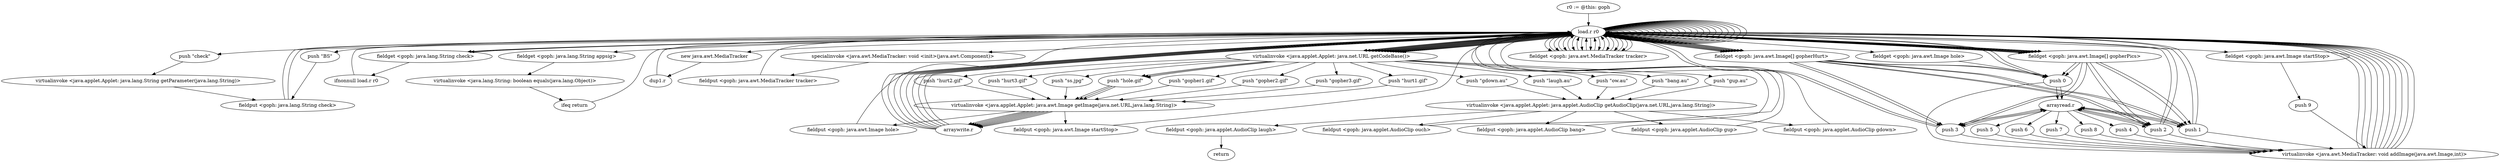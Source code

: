 digraph "" {
    "r0 := @this: goph"
    "load.r r0"
    "r0 := @this: goph"->"load.r r0";
    "load.r r0"->"load.r r0";
    "push \"check\""
    "load.r r0"->"push \"check\"";
    "virtualinvoke <java.applet.Applet: java.lang.String getParameter(java.lang.String)>"
    "push \"check\""->"virtualinvoke <java.applet.Applet: java.lang.String getParameter(java.lang.String)>";
    "fieldput <goph: java.lang.String check>"
    "virtualinvoke <java.applet.Applet: java.lang.String getParameter(java.lang.String)>"->"fieldput <goph: java.lang.String check>";
    "fieldput <goph: java.lang.String check>"->"load.r r0";
    "fieldget <goph: java.lang.String check>"
    "load.r r0"->"fieldget <goph: java.lang.String check>";
    "ifnonnull load.r r0"
    "fieldget <goph: java.lang.String check>"->"ifnonnull load.r r0";
    "ifnonnull load.r r0"->"load.r r0";
    "push \"BS\""
    "load.r r0"->"push \"BS\"";
    "push \"BS\""->"fieldput <goph: java.lang.String check>";
    "fieldput <goph: java.lang.String check>"->"load.r r0";
    "load.r r0"->"fieldget <goph: java.lang.String check>";
    "fieldget <goph: java.lang.String check>"->"load.r r0";
    "fieldget <goph: java.lang.String appsig>"
    "load.r r0"->"fieldget <goph: java.lang.String appsig>";
    "virtualinvoke <java.lang.String: boolean equals(java.lang.Object)>"
    "fieldget <goph: java.lang.String appsig>"->"virtualinvoke <java.lang.String: boolean equals(java.lang.Object)>";
    "ifeq return"
    "virtualinvoke <java.lang.String: boolean equals(java.lang.Object)>"->"ifeq return";
    "ifeq return"->"load.r r0";
    "new java.awt.MediaTracker"
    "load.r r0"->"new java.awt.MediaTracker";
    "dup1.r"
    "new java.awt.MediaTracker"->"dup1.r";
    "dup1.r"->"load.r r0";
    "specialinvoke <java.awt.MediaTracker: void <init>(java.awt.Component)>"
    "load.r r0"->"specialinvoke <java.awt.MediaTracker: void <init>(java.awt.Component)>";
    "fieldput <goph: java.awt.MediaTracker tracker>"
    "specialinvoke <java.awt.MediaTracker: void <init>(java.awt.Component)>"->"fieldput <goph: java.awt.MediaTracker tracker>";
    "fieldput <goph: java.awt.MediaTracker tracker>"->"load.r r0";
    "load.r r0"->"load.r r0";
    "load.r r0"->"load.r r0";
    "virtualinvoke <java.applet.Applet: java.net.URL getCodeBase()>"
    "load.r r0"->"virtualinvoke <java.applet.Applet: java.net.URL getCodeBase()>";
    "push \"hole.gif\""
    "virtualinvoke <java.applet.Applet: java.net.URL getCodeBase()>"->"push \"hole.gif\"";
    "virtualinvoke <java.applet.Applet: java.awt.Image getImage(java.net.URL,java.lang.String)>"
    "push \"hole.gif\""->"virtualinvoke <java.applet.Applet: java.awt.Image getImage(java.net.URL,java.lang.String)>";
    "fieldput <goph: java.awt.Image hole>"
    "virtualinvoke <java.applet.Applet: java.awt.Image getImage(java.net.URL,java.lang.String)>"->"fieldput <goph: java.awt.Image hole>";
    "fieldput <goph: java.awt.Image hole>"->"load.r r0";
    "fieldget <goph: java.awt.MediaTracker tracker>"
    "load.r r0"->"fieldget <goph: java.awt.MediaTracker tracker>";
    "fieldget <goph: java.awt.MediaTracker tracker>"->"load.r r0";
    "fieldget <goph: java.awt.Image hole>"
    "load.r r0"->"fieldget <goph: java.awt.Image hole>";
    "push 0"
    "fieldget <goph: java.awt.Image hole>"->"push 0";
    "virtualinvoke <java.awt.MediaTracker: void addImage(java.awt.Image,int)>"
    "push 0"->"virtualinvoke <java.awt.MediaTracker: void addImage(java.awt.Image,int)>";
    "virtualinvoke <java.awt.MediaTracker: void addImage(java.awt.Image,int)>"->"load.r r0";
    "fieldget <goph: java.awt.Image[] gopherPics>"
    "load.r r0"->"fieldget <goph: java.awt.Image[] gopherPics>";
    "fieldget <goph: java.awt.Image[] gopherPics>"->"push 0";
    "push 0"->"load.r r0";
    "load.r r0"->"load.r r0";
    "load.r r0"->"virtualinvoke <java.applet.Applet: java.net.URL getCodeBase()>";
    "virtualinvoke <java.applet.Applet: java.net.URL getCodeBase()>"->"push \"hole.gif\"";
    "push \"hole.gif\""->"virtualinvoke <java.applet.Applet: java.awt.Image getImage(java.net.URL,java.lang.String)>";
    "arraywrite.r"
    "virtualinvoke <java.applet.Applet: java.awt.Image getImage(java.net.URL,java.lang.String)>"->"arraywrite.r";
    "arraywrite.r"->"load.r r0";
    "load.r r0"->"fieldget <goph: java.awt.MediaTracker tracker>";
    "fieldget <goph: java.awt.MediaTracker tracker>"->"load.r r0";
    "load.r r0"->"fieldget <goph: java.awt.Image[] gopherPics>";
    "fieldget <goph: java.awt.Image[] gopherPics>"->"push 0";
    "arrayread.r"
    "push 0"->"arrayread.r";
    "push 1"
    "arrayread.r"->"push 1";
    "push 1"->"virtualinvoke <java.awt.MediaTracker: void addImage(java.awt.Image,int)>";
    "virtualinvoke <java.awt.MediaTracker: void addImage(java.awt.Image,int)>"->"load.r r0";
    "load.r r0"->"fieldget <goph: java.awt.Image[] gopherPics>";
    "fieldget <goph: java.awt.Image[] gopherPics>"->"push 1";
    "push 1"->"load.r r0";
    "load.r r0"->"load.r r0";
    "load.r r0"->"virtualinvoke <java.applet.Applet: java.net.URL getCodeBase()>";
    "push \"gopher1.gif\""
    "virtualinvoke <java.applet.Applet: java.net.URL getCodeBase()>"->"push \"gopher1.gif\"";
    "push \"gopher1.gif\""->"virtualinvoke <java.applet.Applet: java.awt.Image getImage(java.net.URL,java.lang.String)>";
    "virtualinvoke <java.applet.Applet: java.awt.Image getImage(java.net.URL,java.lang.String)>"->"arraywrite.r";
    "arraywrite.r"->"load.r r0";
    "load.r r0"->"fieldget <goph: java.awt.MediaTracker tracker>";
    "fieldget <goph: java.awt.MediaTracker tracker>"->"load.r r0";
    "load.r r0"->"fieldget <goph: java.awt.Image[] gopherPics>";
    "fieldget <goph: java.awt.Image[] gopherPics>"->"push 1";
    "push 1"->"arrayread.r";
    "push 2"
    "arrayread.r"->"push 2";
    "push 2"->"virtualinvoke <java.awt.MediaTracker: void addImage(java.awt.Image,int)>";
    "virtualinvoke <java.awt.MediaTracker: void addImage(java.awt.Image,int)>"->"load.r r0";
    "load.r r0"->"fieldget <goph: java.awt.Image[] gopherPics>";
    "fieldget <goph: java.awt.Image[] gopherPics>"->"push 2";
    "push 2"->"load.r r0";
    "load.r r0"->"load.r r0";
    "load.r r0"->"virtualinvoke <java.applet.Applet: java.net.URL getCodeBase()>";
    "push \"gopher2.gif\""
    "virtualinvoke <java.applet.Applet: java.net.URL getCodeBase()>"->"push \"gopher2.gif\"";
    "push \"gopher2.gif\""->"virtualinvoke <java.applet.Applet: java.awt.Image getImage(java.net.URL,java.lang.String)>";
    "virtualinvoke <java.applet.Applet: java.awt.Image getImage(java.net.URL,java.lang.String)>"->"arraywrite.r";
    "arraywrite.r"->"load.r r0";
    "load.r r0"->"fieldget <goph: java.awt.MediaTracker tracker>";
    "fieldget <goph: java.awt.MediaTracker tracker>"->"load.r r0";
    "load.r r0"->"fieldget <goph: java.awt.Image[] gopherPics>";
    "fieldget <goph: java.awt.Image[] gopherPics>"->"push 2";
    "push 2"->"arrayread.r";
    "push 3"
    "arrayread.r"->"push 3";
    "push 3"->"virtualinvoke <java.awt.MediaTracker: void addImage(java.awt.Image,int)>";
    "virtualinvoke <java.awt.MediaTracker: void addImage(java.awt.Image,int)>"->"load.r r0";
    "load.r r0"->"fieldget <goph: java.awt.Image[] gopherPics>";
    "fieldget <goph: java.awt.Image[] gopherPics>"->"push 3";
    "push 3"->"load.r r0";
    "load.r r0"->"load.r r0";
    "load.r r0"->"virtualinvoke <java.applet.Applet: java.net.URL getCodeBase()>";
    "push \"gopher3.gif\""
    "virtualinvoke <java.applet.Applet: java.net.URL getCodeBase()>"->"push \"gopher3.gif\"";
    "push \"gopher3.gif\""->"virtualinvoke <java.applet.Applet: java.awt.Image getImage(java.net.URL,java.lang.String)>";
    "virtualinvoke <java.applet.Applet: java.awt.Image getImage(java.net.URL,java.lang.String)>"->"arraywrite.r";
    "arraywrite.r"->"load.r r0";
    "load.r r0"->"fieldget <goph: java.awt.MediaTracker tracker>";
    "fieldget <goph: java.awt.MediaTracker tracker>"->"load.r r0";
    "load.r r0"->"fieldget <goph: java.awt.Image[] gopherPics>";
    "fieldget <goph: java.awt.Image[] gopherPics>"->"push 3";
    "push 3"->"arrayread.r";
    "push 4"
    "arrayread.r"->"push 4";
    "push 4"->"virtualinvoke <java.awt.MediaTracker: void addImage(java.awt.Image,int)>";
    "virtualinvoke <java.awt.MediaTracker: void addImage(java.awt.Image,int)>"->"load.r r0";
    "fieldget <goph: java.awt.Image[] gopherHurt>"
    "load.r r0"->"fieldget <goph: java.awt.Image[] gopherHurt>";
    "fieldget <goph: java.awt.Image[] gopherHurt>"->"push 0";
    "push 0"->"load.r r0";
    "load.r r0"->"load.r r0";
    "load.r r0"->"virtualinvoke <java.applet.Applet: java.net.URL getCodeBase()>";
    "push \"hurt1.gif\""
    "virtualinvoke <java.applet.Applet: java.net.URL getCodeBase()>"->"push \"hurt1.gif\"";
    "push \"hurt1.gif\""->"virtualinvoke <java.applet.Applet: java.awt.Image getImage(java.net.URL,java.lang.String)>";
    "virtualinvoke <java.applet.Applet: java.awt.Image getImage(java.net.URL,java.lang.String)>"->"arraywrite.r";
    "arraywrite.r"->"load.r r0";
    "load.r r0"->"fieldget <goph: java.awt.MediaTracker tracker>";
    "fieldget <goph: java.awt.MediaTracker tracker>"->"load.r r0";
    "load.r r0"->"fieldget <goph: java.awt.Image[] gopherHurt>";
    "fieldget <goph: java.awt.Image[] gopherHurt>"->"push 0";
    "push 0"->"arrayread.r";
    "push 5"
    "arrayread.r"->"push 5";
    "push 5"->"virtualinvoke <java.awt.MediaTracker: void addImage(java.awt.Image,int)>";
    "virtualinvoke <java.awt.MediaTracker: void addImage(java.awt.Image,int)>"->"load.r r0";
    "load.r r0"->"fieldget <goph: java.awt.Image[] gopherHurt>";
    "fieldget <goph: java.awt.Image[] gopherHurt>"->"push 1";
    "push 1"->"load.r r0";
    "load.r r0"->"load.r r0";
    "load.r r0"->"virtualinvoke <java.applet.Applet: java.net.URL getCodeBase()>";
    "push \"hurt2.gif\""
    "virtualinvoke <java.applet.Applet: java.net.URL getCodeBase()>"->"push \"hurt2.gif\"";
    "push \"hurt2.gif\""->"virtualinvoke <java.applet.Applet: java.awt.Image getImage(java.net.URL,java.lang.String)>";
    "virtualinvoke <java.applet.Applet: java.awt.Image getImage(java.net.URL,java.lang.String)>"->"arraywrite.r";
    "arraywrite.r"->"load.r r0";
    "load.r r0"->"fieldget <goph: java.awt.MediaTracker tracker>";
    "fieldget <goph: java.awt.MediaTracker tracker>"->"load.r r0";
    "load.r r0"->"fieldget <goph: java.awt.Image[] gopherHurt>";
    "fieldget <goph: java.awt.Image[] gopherHurt>"->"push 1";
    "push 1"->"arrayread.r";
    "push 6"
    "arrayread.r"->"push 6";
    "push 6"->"virtualinvoke <java.awt.MediaTracker: void addImage(java.awt.Image,int)>";
    "virtualinvoke <java.awt.MediaTracker: void addImage(java.awt.Image,int)>"->"load.r r0";
    "load.r r0"->"fieldget <goph: java.awt.Image[] gopherHurt>";
    "fieldget <goph: java.awt.Image[] gopherHurt>"->"push 2";
    "push 2"->"load.r r0";
    "load.r r0"->"load.r r0";
    "load.r r0"->"virtualinvoke <java.applet.Applet: java.net.URL getCodeBase()>";
    "push \"hurt3.gif\""
    "virtualinvoke <java.applet.Applet: java.net.URL getCodeBase()>"->"push \"hurt3.gif\"";
    "push \"hurt3.gif\""->"virtualinvoke <java.applet.Applet: java.awt.Image getImage(java.net.URL,java.lang.String)>";
    "virtualinvoke <java.applet.Applet: java.awt.Image getImage(java.net.URL,java.lang.String)>"->"arraywrite.r";
    "arraywrite.r"->"load.r r0";
    "load.r r0"->"fieldget <goph: java.awt.MediaTracker tracker>";
    "fieldget <goph: java.awt.MediaTracker tracker>"->"load.r r0";
    "load.r r0"->"fieldget <goph: java.awt.Image[] gopherHurt>";
    "fieldget <goph: java.awt.Image[] gopherHurt>"->"push 2";
    "push 2"->"arrayread.r";
    "push 7"
    "arrayread.r"->"push 7";
    "push 7"->"virtualinvoke <java.awt.MediaTracker: void addImage(java.awt.Image,int)>";
    "virtualinvoke <java.awt.MediaTracker: void addImage(java.awt.Image,int)>"->"load.r r0";
    "load.r r0"->"fieldget <goph: java.awt.Image[] gopherHurt>";
    "fieldget <goph: java.awt.Image[] gopherHurt>"->"push 3";
    "push 3"->"load.r r0";
    "load.r r0"->"load.r r0";
    "load.r r0"->"virtualinvoke <java.applet.Applet: java.net.URL getCodeBase()>";
    "virtualinvoke <java.applet.Applet: java.net.URL getCodeBase()>"->"push \"hole.gif\"";
    "push \"hole.gif\""->"virtualinvoke <java.applet.Applet: java.awt.Image getImage(java.net.URL,java.lang.String)>";
    "virtualinvoke <java.applet.Applet: java.awt.Image getImage(java.net.URL,java.lang.String)>"->"arraywrite.r";
    "arraywrite.r"->"load.r r0";
    "load.r r0"->"fieldget <goph: java.awt.MediaTracker tracker>";
    "fieldget <goph: java.awt.MediaTracker tracker>"->"load.r r0";
    "load.r r0"->"fieldget <goph: java.awt.Image[] gopherHurt>";
    "fieldget <goph: java.awt.Image[] gopherHurt>"->"push 3";
    "push 3"->"arrayread.r";
    "push 8"
    "arrayread.r"->"push 8";
    "push 8"->"virtualinvoke <java.awt.MediaTracker: void addImage(java.awt.Image,int)>";
    "virtualinvoke <java.awt.MediaTracker: void addImage(java.awt.Image,int)>"->"load.r r0";
    "load.r r0"->"load.r r0";
    "load.r r0"->"load.r r0";
    "load.r r0"->"virtualinvoke <java.applet.Applet: java.net.URL getCodeBase()>";
    "push \"ss.jpg\""
    "virtualinvoke <java.applet.Applet: java.net.URL getCodeBase()>"->"push \"ss.jpg\"";
    "push \"ss.jpg\""->"virtualinvoke <java.applet.Applet: java.awt.Image getImage(java.net.URL,java.lang.String)>";
    "fieldput <goph: java.awt.Image startStop>"
    "virtualinvoke <java.applet.Applet: java.awt.Image getImage(java.net.URL,java.lang.String)>"->"fieldput <goph: java.awt.Image startStop>";
    "fieldput <goph: java.awt.Image startStop>"->"load.r r0";
    "load.r r0"->"fieldget <goph: java.awt.MediaTracker tracker>";
    "fieldget <goph: java.awt.MediaTracker tracker>"->"load.r r0";
    "fieldget <goph: java.awt.Image startStop>"
    "load.r r0"->"fieldget <goph: java.awt.Image startStop>";
    "push 9"
    "fieldget <goph: java.awt.Image startStop>"->"push 9";
    "push 9"->"virtualinvoke <java.awt.MediaTracker: void addImage(java.awt.Image,int)>";
    "virtualinvoke <java.awt.MediaTracker: void addImage(java.awt.Image,int)>"->"load.r r0";
    "load.r r0"->"load.r r0";
    "load.r r0"->"load.r r0";
    "load.r r0"->"virtualinvoke <java.applet.Applet: java.net.URL getCodeBase()>";
    "push \"ow.au\""
    "virtualinvoke <java.applet.Applet: java.net.URL getCodeBase()>"->"push \"ow.au\"";
    "virtualinvoke <java.applet.Applet: java.applet.AudioClip getAudioClip(java.net.URL,java.lang.String)>"
    "push \"ow.au\""->"virtualinvoke <java.applet.Applet: java.applet.AudioClip getAudioClip(java.net.URL,java.lang.String)>";
    "fieldput <goph: java.applet.AudioClip ouch>"
    "virtualinvoke <java.applet.Applet: java.applet.AudioClip getAudioClip(java.net.URL,java.lang.String)>"->"fieldput <goph: java.applet.AudioClip ouch>";
    "fieldput <goph: java.applet.AudioClip ouch>"->"load.r r0";
    "load.r r0"->"load.r r0";
    "load.r r0"->"load.r r0";
    "load.r r0"->"virtualinvoke <java.applet.Applet: java.net.URL getCodeBase()>";
    "push \"bang.au\""
    "virtualinvoke <java.applet.Applet: java.net.URL getCodeBase()>"->"push \"bang.au\"";
    "push \"bang.au\""->"virtualinvoke <java.applet.Applet: java.applet.AudioClip getAudioClip(java.net.URL,java.lang.String)>";
    "fieldput <goph: java.applet.AudioClip bang>"
    "virtualinvoke <java.applet.Applet: java.applet.AudioClip getAudioClip(java.net.URL,java.lang.String)>"->"fieldput <goph: java.applet.AudioClip bang>";
    "fieldput <goph: java.applet.AudioClip bang>"->"load.r r0";
    "load.r r0"->"load.r r0";
    "load.r r0"->"load.r r0";
    "load.r r0"->"virtualinvoke <java.applet.Applet: java.net.URL getCodeBase()>";
    "push \"gup.au\""
    "virtualinvoke <java.applet.Applet: java.net.URL getCodeBase()>"->"push \"gup.au\"";
    "push \"gup.au\""->"virtualinvoke <java.applet.Applet: java.applet.AudioClip getAudioClip(java.net.URL,java.lang.String)>";
    "fieldput <goph: java.applet.AudioClip gup>"
    "virtualinvoke <java.applet.Applet: java.applet.AudioClip getAudioClip(java.net.URL,java.lang.String)>"->"fieldput <goph: java.applet.AudioClip gup>";
    "fieldput <goph: java.applet.AudioClip gup>"->"load.r r0";
    "load.r r0"->"load.r r0";
    "load.r r0"->"load.r r0";
    "load.r r0"->"virtualinvoke <java.applet.Applet: java.net.URL getCodeBase()>";
    "push \"gdown.au\""
    "virtualinvoke <java.applet.Applet: java.net.URL getCodeBase()>"->"push \"gdown.au\"";
    "push \"gdown.au\""->"virtualinvoke <java.applet.Applet: java.applet.AudioClip getAudioClip(java.net.URL,java.lang.String)>";
    "fieldput <goph: java.applet.AudioClip gdown>"
    "virtualinvoke <java.applet.Applet: java.applet.AudioClip getAudioClip(java.net.URL,java.lang.String)>"->"fieldput <goph: java.applet.AudioClip gdown>";
    "fieldput <goph: java.applet.AudioClip gdown>"->"load.r r0";
    "load.r r0"->"load.r r0";
    "load.r r0"->"load.r r0";
    "load.r r0"->"virtualinvoke <java.applet.Applet: java.net.URL getCodeBase()>";
    "push \"laugh.au\""
    "virtualinvoke <java.applet.Applet: java.net.URL getCodeBase()>"->"push \"laugh.au\"";
    "push \"laugh.au\""->"virtualinvoke <java.applet.Applet: java.applet.AudioClip getAudioClip(java.net.URL,java.lang.String)>";
    "fieldput <goph: java.applet.AudioClip laugh>"
    "virtualinvoke <java.applet.Applet: java.applet.AudioClip getAudioClip(java.net.URL,java.lang.String)>"->"fieldput <goph: java.applet.AudioClip laugh>";
    "return"
    "fieldput <goph: java.applet.AudioClip laugh>"->"return";
}
